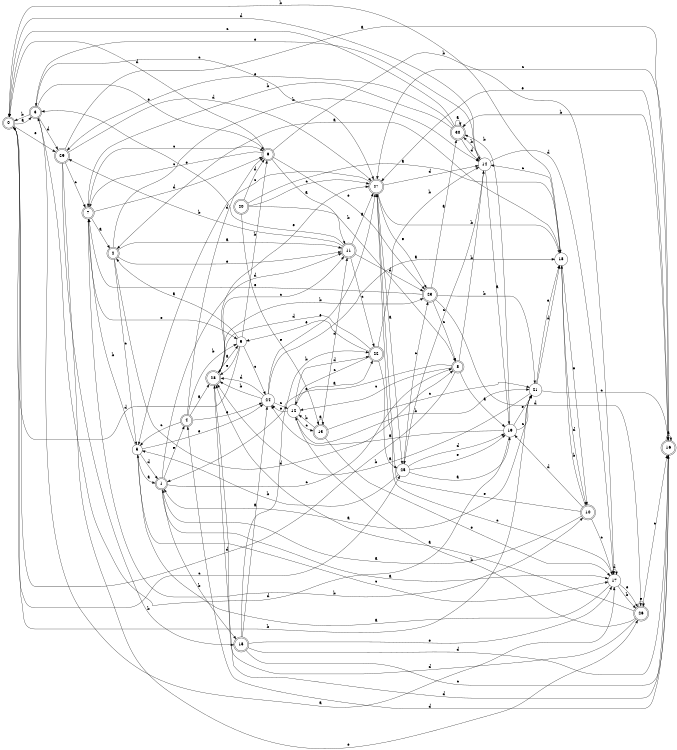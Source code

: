 digraph n25_4 {
__start0 [label="" shape="none"];

rankdir=LR;
size="8,5";

s0 [style="rounded,filled", color="black", fillcolor="white" shape="doublecircle", label="0"];
s1 [style="rounded,filled", color="black", fillcolor="white" shape="doublecircle", label="1"];
s2 [style="rounded,filled", color="black", fillcolor="white" shape="doublecircle", label="2"];
s3 [style="rounded,filled", color="black", fillcolor="white" shape="doublecircle", label="3"];
s4 [style="rounded,filled", color="black", fillcolor="white" shape="doublecircle", label="4"];
s5 [style="filled", color="black", fillcolor="white" shape="circle", label="5"];
s6 [style="rounded,filled", color="black", fillcolor="white" shape="doublecircle", label="6"];
s7 [style="rounded,filled", color="black", fillcolor="white" shape="doublecircle", label="7"];
s8 [style="rounded,filled", color="black", fillcolor="white" shape="doublecircle", label="8"];
s9 [style="filled", color="black", fillcolor="white" shape="circle", label="9"];
s10 [style="rounded,filled", color="black", fillcolor="white" shape="doublecircle", label="10"];
s11 [style="rounded,filled", color="black", fillcolor="white" shape="doublecircle", label="11"];
s12 [style="filled", color="black", fillcolor="white" shape="circle", label="12"];
s13 [style="rounded,filled", color="black", fillcolor="white" shape="doublecircle", label="13"];
s14 [style="filled", color="black", fillcolor="white" shape="circle", label="14"];
s15 [style="rounded,filled", color="black", fillcolor="white" shape="doublecircle", label="15"];
s16 [style="rounded,filled", color="black", fillcolor="white" shape="doublecircle", label="16"];
s17 [style="filled", color="black", fillcolor="white" shape="circle", label="17"];
s18 [style="filled", color="black", fillcolor="white" shape="circle", label="18"];
s19 [style="filled", color="black", fillcolor="white" shape="circle", label="19"];
s20 [style="rounded,filled", color="black", fillcolor="white" shape="doublecircle", label="20"];
s21 [style="filled", color="black", fillcolor="white" shape="circle", label="21"];
s22 [style="rounded,filled", color="black", fillcolor="white" shape="doublecircle", label="22"];
s23 [style="rounded,filled", color="black", fillcolor="white" shape="doublecircle", label="23"];
s24 [style="filled", color="black", fillcolor="white" shape="circle", label="24"];
s25 [style="filled", color="black", fillcolor="white" shape="circle", label="25"];
s26 [style="rounded,filled", color="black", fillcolor="white" shape="doublecircle", label="26"];
s27 [style="rounded,filled", color="black", fillcolor="white" shape="doublecircle", label="27"];
s28 [style="rounded,filled", color="black", fillcolor="white" shape="doublecircle", label="28"];
s29 [style="rounded,filled", color="black", fillcolor="white" shape="doublecircle", label="29"];
s30 [style="rounded,filled", color="black", fillcolor="white" shape="doublecircle", label="30"];
s0 -> s3 [label="a"];
s0 -> s21 [label="b"];
s0 -> s25 [label="c"];
s0 -> s14 [label="d"];
s0 -> s29 [label="e"];
s1 -> s17 [label="a"];
s1 -> s15 [label="b"];
s1 -> s8 [label="c"];
s1 -> s11 [label="d"];
s1 -> s4 [label="e"];
s2 -> s11 [label="a"];
s2 -> s14 [label="b"];
s2 -> s5 [label="c"];
s2 -> s8 [label="d"];
s2 -> s11 [label="e"];
s3 -> s17 [label="a"];
s3 -> s0 [label="b"];
s3 -> s27 [label="c"];
s3 -> s29 [label="d"];
s3 -> s6 [label="e"];
s4 -> s28 [label="a"];
s4 -> s9 [label="b"];
s4 -> s5 [label="c"];
s4 -> s6 [label="d"];
s4 -> s24 [label="e"];
s5 -> s1 [label="a"];
s5 -> s7 [label="b"];
s5 -> s17 [label="c"];
s5 -> s1 [label="d"];
s5 -> s24 [label="e"];
s6 -> s11 [label="a"];
s6 -> s17 [label="b"];
s6 -> s7 [label="c"];
s6 -> s0 [label="d"];
s6 -> s23 [label="e"];
s7 -> s2 [label="a"];
s7 -> s10 [label="b"];
s7 -> s6 [label="c"];
s7 -> s6 [label="d"];
s7 -> s9 [label="e"];
s8 -> s19 [label="a"];
s8 -> s14 [label="b"];
s8 -> s12 [label="c"];
s8 -> s0 [label="d"];
s8 -> s1 [label="e"];
s9 -> s2 [label="a"];
s9 -> s6 [label="b"];
s9 -> s24 [label="c"];
s9 -> s0 [label="d"];
s9 -> s28 [label="e"];
s10 -> s1 [label="a"];
s10 -> s18 [label="b"];
s10 -> s17 [label="c"];
s10 -> s19 [label="d"];
s10 -> s27 [label="e"];
s11 -> s27 [label="a"];
s11 -> s29 [label="b"];
s11 -> s22 [label="c"];
s11 -> s23 [label="d"];
s11 -> s3 [label="e"];
s12 -> s22 [label="a"];
s12 -> s21 [label="b"];
s12 -> s13 [label="c"];
s12 -> s22 [label="d"];
s12 -> s24 [label="e"];
s13 -> s13 [label="a"];
s13 -> s12 [label="b"];
s13 -> s21 [label="c"];
s13 -> s11 [label="d"];
s13 -> s17 [label="e"];
s14 -> s19 [label="a"];
s14 -> s30 [label="b"];
s14 -> s25 [label="c"];
s14 -> s17 [label="d"];
s14 -> s3 [label="e"];
s15 -> s24 [label="a"];
s15 -> s22 [label="b"];
s15 -> s16 [label="c"];
s15 -> s16 [label="d"];
s15 -> s17 [label="e"];
s16 -> s16 [label="a"];
s16 -> s30 [label="b"];
s16 -> s27 [label="c"];
s16 -> s4 [label="d"];
s16 -> s27 [label="e"];
s17 -> s5 [label="a"];
s17 -> s26 [label="b"];
s17 -> s27 [label="c"];
s17 -> s17 [label="d"];
s17 -> s26 [label="e"];
s18 -> s2 [label="a"];
s18 -> s0 [label="b"];
s18 -> s14 [label="c"];
s18 -> s10 [label="d"];
s18 -> s10 [label="e"];
s19 -> s24 [label="a"];
s19 -> s30 [label="b"];
s19 -> s21 [label="c"];
s19 -> s3 [label="d"];
s19 -> s21 [label="e"];
s20 -> s18 [label="a"];
s20 -> s8 [label="b"];
s20 -> s27 [label="c"];
s20 -> s6 [label="d"];
s20 -> s13 [label="e"];
s21 -> s1 [label="a"];
s21 -> s28 [label="b"];
s21 -> s16 [label="c"];
s21 -> s18 [label="d"];
s21 -> s18 [label="e"];
s22 -> s25 [label="a"];
s22 -> s14 [label="b"];
s22 -> s12 [label="c"];
s22 -> s28 [label="d"];
s22 -> s9 [label="e"];
s23 -> s30 [label="a"];
s23 -> s21 [label="b"];
s23 -> s8 [label="c"];
s23 -> s26 [label="d"];
s23 -> s7 [label="e"];
s24 -> s18 [label="a"];
s24 -> s28 [label="b"];
s24 -> s12 [label="c"];
s24 -> s28 [label="d"];
s24 -> s27 [label="e"];
s25 -> s19 [label="a"];
s25 -> s5 [label="b"];
s25 -> s23 [label="c"];
s25 -> s19 [label="d"];
s25 -> s19 [label="e"];
s26 -> s28 [label="a"];
s26 -> s12 [label="b"];
s26 -> s16 [label="c"];
s26 -> s28 [label="d"];
s26 -> s26 [label="e"];
s27 -> s25 [label="a"];
s27 -> s18 [label="b"];
s27 -> s5 [label="c"];
s27 -> s14 [label="d"];
s27 -> s23 [label="e"];
s28 -> s9 [label="a"];
s28 -> s23 [label="b"];
s28 -> s11 [label="c"];
s28 -> s16 [label="d"];
s28 -> s27 [label="e"];
s29 -> s16 [label="a"];
s29 -> s15 [label="b"];
s29 -> s7 [label="c"];
s29 -> s27 [label="d"];
s29 -> s26 [label="e"];
s30 -> s30 [label="a"];
s30 -> s7 [label="b"];
s30 -> s0 [label="c"];
s30 -> s14 [label="d"];
s30 -> s29 [label="e"];

}